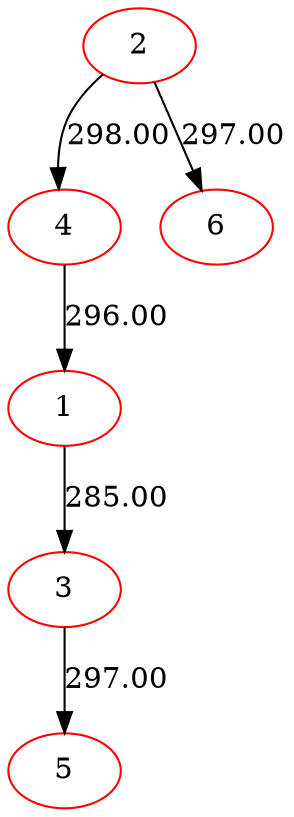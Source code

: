 digraph {
2[color=red]
4[color=red]
1[color=red]
3[color=red]
5[color=red]
3->5[label=297.00]
1->3[label=285.00]
4->1[label=296.00]
2->4[label=298.00]
6[color=red]
2->6[label=297.00]
}